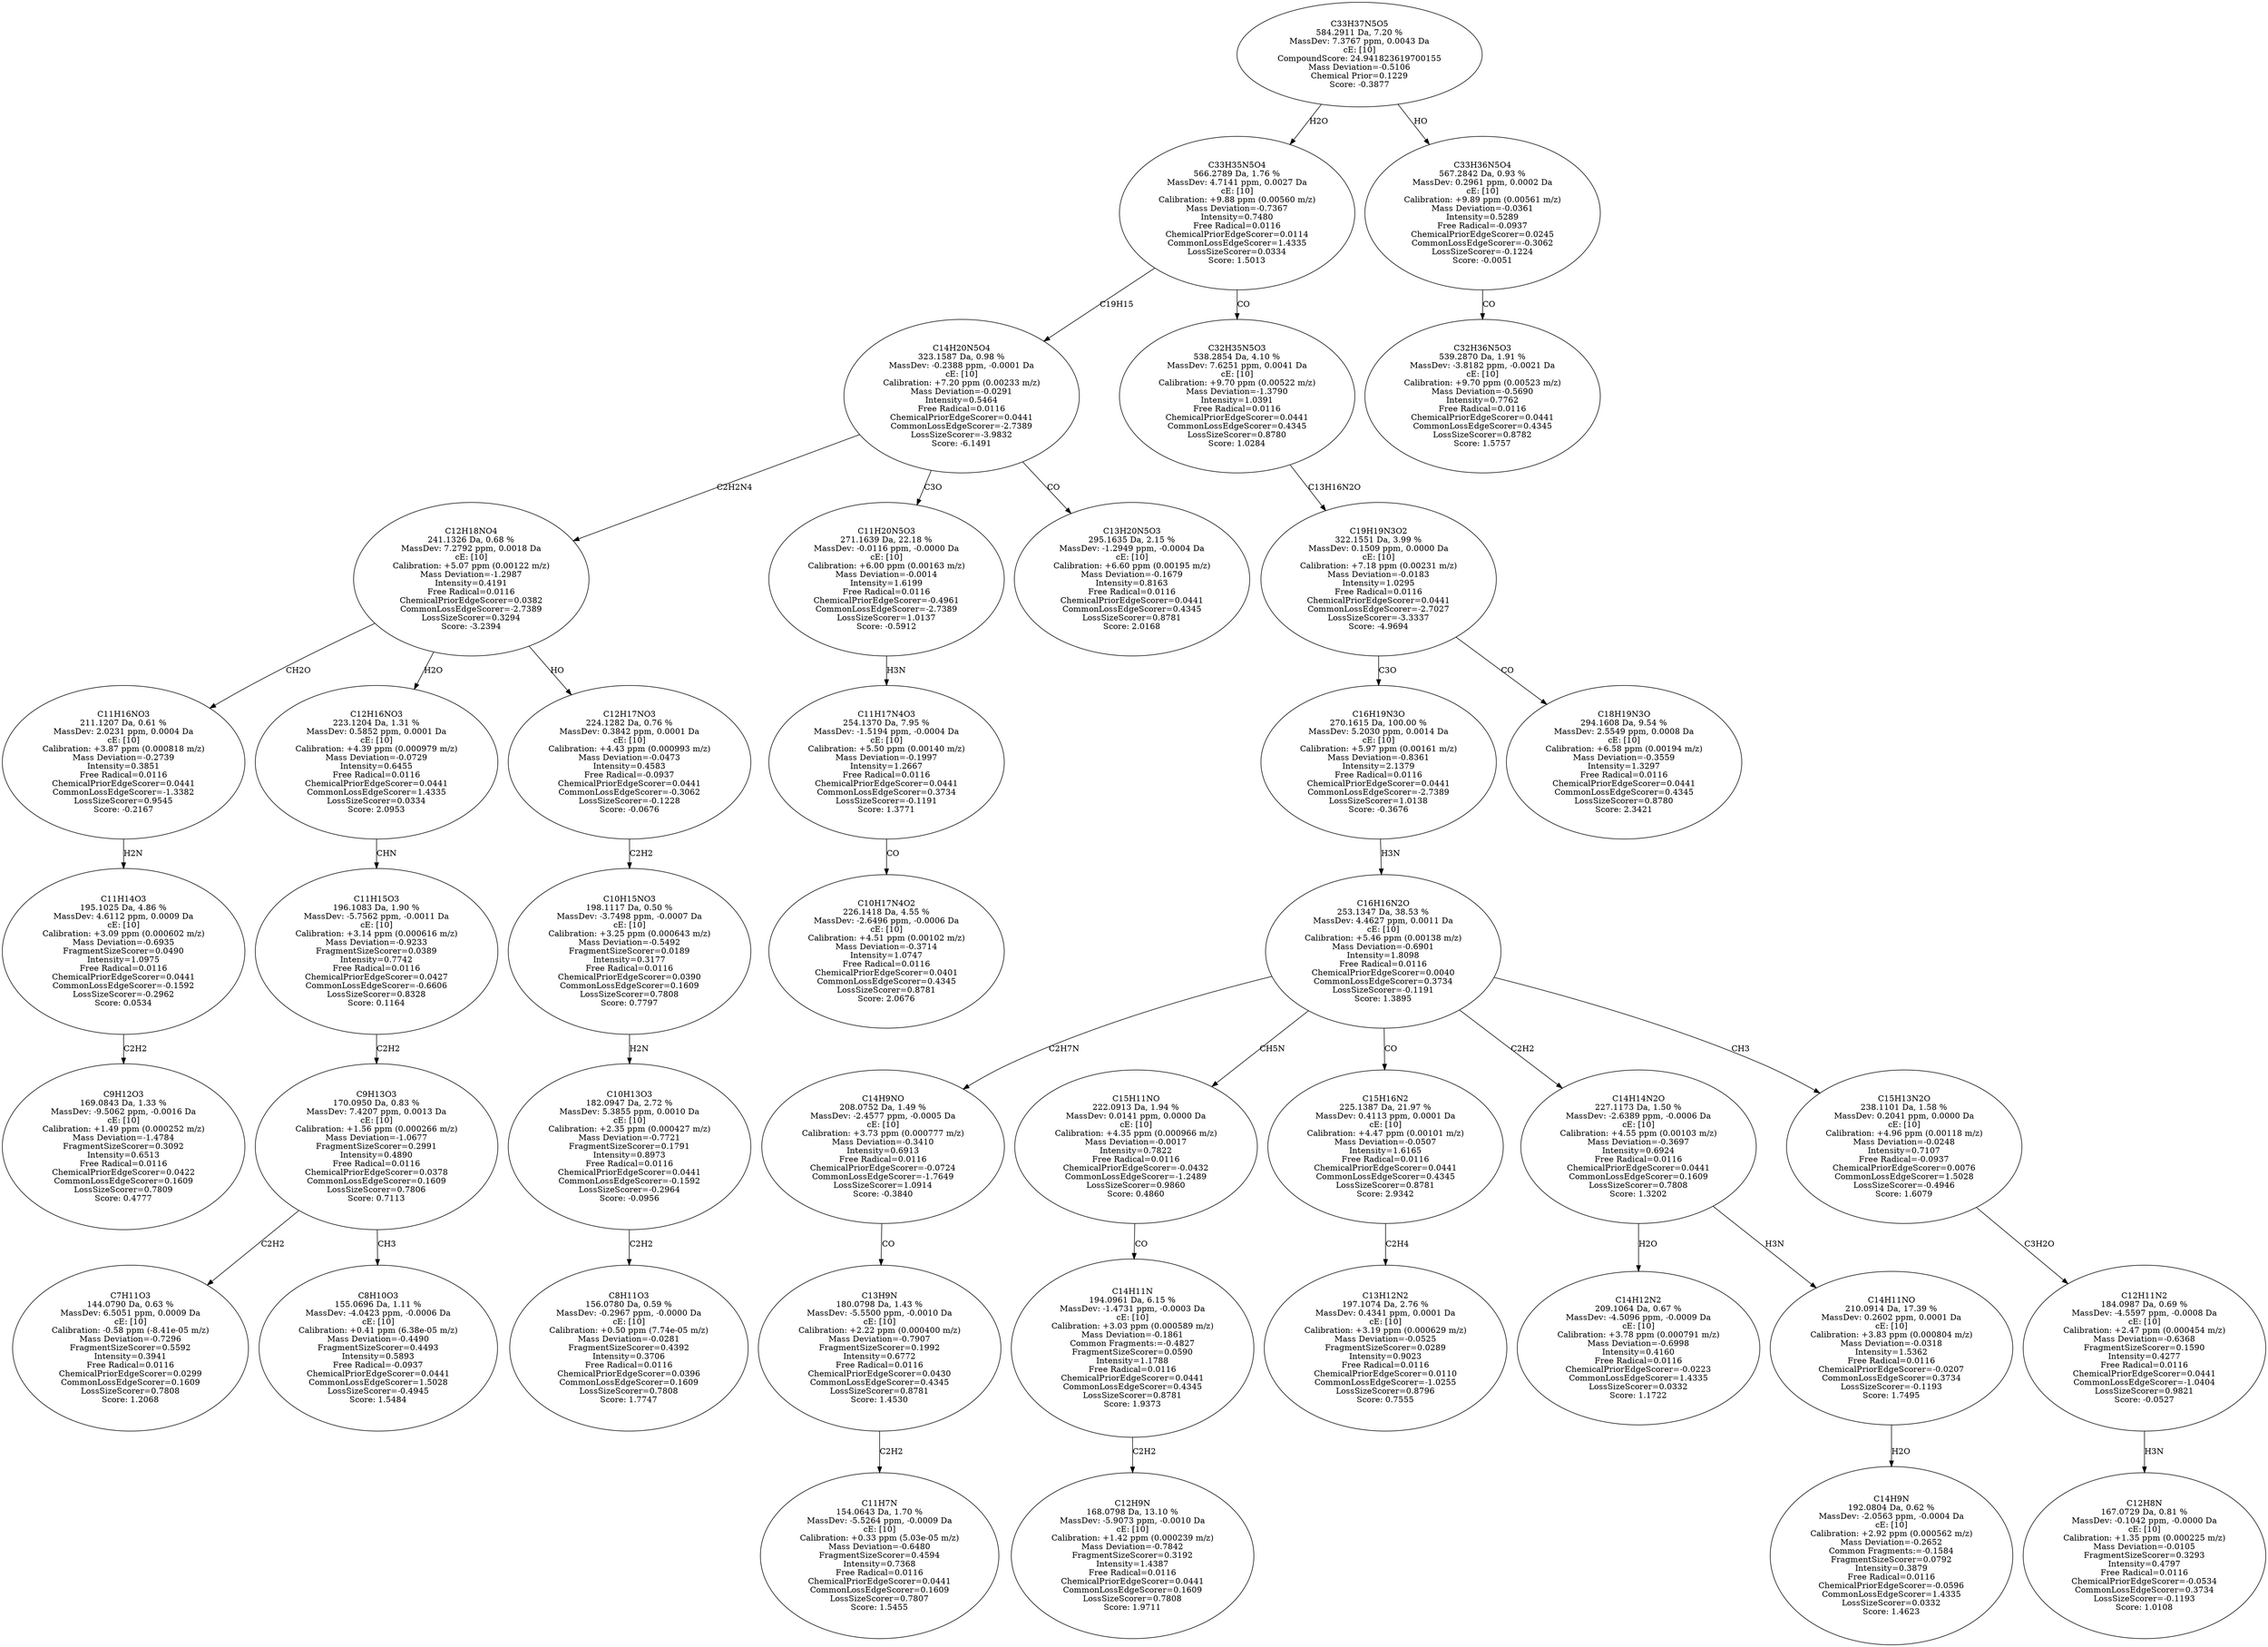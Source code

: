 strict digraph {
v1 [label="C9H12O3\n169.0843 Da, 1.33 %\nMassDev: -9.5062 ppm, -0.0016 Da\ncE: [10]\nCalibration: +1.49 ppm (0.000252 m/z)\nMass Deviation=-1.4784\nFragmentSizeScorer=0.3092\nIntensity=0.6513\nFree Radical=0.0116\nChemicalPriorEdgeScorer=0.0422\nCommonLossEdgeScorer=0.1609\nLossSizeScorer=0.7809\nScore: 0.4777"];
v2 [label="C11H14O3\n195.1025 Da, 4.86 %\nMassDev: 4.6112 ppm, 0.0009 Da\ncE: [10]\nCalibration: +3.09 ppm (0.000602 m/z)\nMass Deviation=-0.6935\nFragmentSizeScorer=0.0490\nIntensity=1.0975\nFree Radical=0.0116\nChemicalPriorEdgeScorer=0.0441\nCommonLossEdgeScorer=-0.1592\nLossSizeScorer=-0.2962\nScore: 0.0534"];
v3 [label="C11H16NO3\n211.1207 Da, 0.61 %\nMassDev: 2.0231 ppm, 0.0004 Da\ncE: [10]\nCalibration: +3.87 ppm (0.000818 m/z)\nMass Deviation=-0.2739\nIntensity=0.3851\nFree Radical=0.0116\nChemicalPriorEdgeScorer=0.0441\nCommonLossEdgeScorer=-1.3382\nLossSizeScorer=0.9545\nScore: -0.2167"];
v4 [label="C7H11O3\n144.0790 Da, 0.63 %\nMassDev: 6.5051 ppm, 0.0009 Da\ncE: [10]\nCalibration: -0.58 ppm (-8.41e-05 m/z)\nMass Deviation=-0.7296\nFragmentSizeScorer=0.5592\nIntensity=0.3941\nFree Radical=0.0116\nChemicalPriorEdgeScorer=0.0299\nCommonLossEdgeScorer=0.1609\nLossSizeScorer=0.7808\nScore: 1.2068"];
v5 [label="C8H10O3\n155.0696 Da, 1.11 %\nMassDev: -4.0423 ppm, -0.0006 Da\ncE: [10]\nCalibration: +0.41 ppm (6.38e-05 m/z)\nMass Deviation=-0.4490\nFragmentSizeScorer=0.4493\nIntensity=0.5893\nFree Radical=-0.0937\nChemicalPriorEdgeScorer=0.0441\nCommonLossEdgeScorer=1.5028\nLossSizeScorer=-0.4945\nScore: 1.5484"];
v6 [label="C9H13O3\n170.0950 Da, 0.83 %\nMassDev: 7.4207 ppm, 0.0013 Da\ncE: [10]\nCalibration: +1.56 ppm (0.000266 m/z)\nMass Deviation=-1.0677\nFragmentSizeScorer=0.2991\nIntensity=0.4890\nFree Radical=0.0116\nChemicalPriorEdgeScorer=0.0378\nCommonLossEdgeScorer=0.1609\nLossSizeScorer=0.7806\nScore: 0.7113"];
v7 [label="C11H15O3\n196.1083 Da, 1.90 %\nMassDev: -5.7562 ppm, -0.0011 Da\ncE: [10]\nCalibration: +3.14 ppm (0.000616 m/z)\nMass Deviation=-0.9233\nFragmentSizeScorer=0.0389\nIntensity=0.7742\nFree Radical=0.0116\nChemicalPriorEdgeScorer=0.0427\nCommonLossEdgeScorer=-0.6606\nLossSizeScorer=0.8328\nScore: 0.1164"];
v8 [label="C12H16NO3\n223.1204 Da, 1.31 %\nMassDev: 0.5852 ppm, 0.0001 Da\ncE: [10]\nCalibration: +4.39 ppm (0.000979 m/z)\nMass Deviation=-0.0729\nIntensity=0.6455\nFree Radical=0.0116\nChemicalPriorEdgeScorer=0.0441\nCommonLossEdgeScorer=1.4335\nLossSizeScorer=0.0334\nScore: 2.0953"];
v9 [label="C8H11O3\n156.0780 Da, 0.59 %\nMassDev: -0.2967 ppm, -0.0000 Da\ncE: [10]\nCalibration: +0.50 ppm (7.74e-05 m/z)\nMass Deviation=-0.0281\nFragmentSizeScorer=0.4392\nIntensity=0.3706\nFree Radical=0.0116\nChemicalPriorEdgeScorer=0.0396\nCommonLossEdgeScorer=0.1609\nLossSizeScorer=0.7808\nScore: 1.7747"];
v10 [label="C10H13O3\n182.0947 Da, 2.72 %\nMassDev: 5.3855 ppm, 0.0010 Da\ncE: [10]\nCalibration: +2.35 ppm (0.000427 m/z)\nMass Deviation=-0.7721\nFragmentSizeScorer=0.1791\nIntensity=0.8973\nFree Radical=0.0116\nChemicalPriorEdgeScorer=0.0441\nCommonLossEdgeScorer=-0.1592\nLossSizeScorer=-0.2964\nScore: -0.0956"];
v11 [label="C10H15NO3\n198.1117 Da, 0.50 %\nMassDev: -3.7498 ppm, -0.0007 Da\ncE: [10]\nCalibration: +3.25 ppm (0.000643 m/z)\nMass Deviation=-0.5492\nFragmentSizeScorer=0.0189\nIntensity=0.3177\nFree Radical=0.0116\nChemicalPriorEdgeScorer=0.0390\nCommonLossEdgeScorer=0.1609\nLossSizeScorer=0.7808\nScore: 0.7797"];
v12 [label="C12H17NO3\n224.1282 Da, 0.76 %\nMassDev: 0.3842 ppm, 0.0001 Da\ncE: [10]\nCalibration: +4.43 ppm (0.000993 m/z)\nMass Deviation=-0.0473\nIntensity=0.4583\nFree Radical=-0.0937\nChemicalPriorEdgeScorer=0.0441\nCommonLossEdgeScorer=-0.3062\nLossSizeScorer=-0.1228\nScore: -0.0676"];
v13 [label="C12H18NO4\n241.1326 Da, 0.68 %\nMassDev: 7.2792 ppm, 0.0018 Da\ncE: [10]\nCalibration: +5.07 ppm (0.00122 m/z)\nMass Deviation=-1.2987\nIntensity=0.4191\nFree Radical=0.0116\nChemicalPriorEdgeScorer=0.0382\nCommonLossEdgeScorer=-2.7389\nLossSizeScorer=0.3294\nScore: -3.2394"];
v14 [label="C10H17N4O2\n226.1418 Da, 4.55 %\nMassDev: -2.6496 ppm, -0.0006 Da\ncE: [10]\nCalibration: +4.51 ppm (0.00102 m/z)\nMass Deviation=-0.3714\nIntensity=1.0747\nFree Radical=0.0116\nChemicalPriorEdgeScorer=0.0401\nCommonLossEdgeScorer=0.4345\nLossSizeScorer=0.8781\nScore: 2.0676"];
v15 [label="C11H17N4O3\n254.1370 Da, 7.95 %\nMassDev: -1.5194 ppm, -0.0004 Da\ncE: [10]\nCalibration: +5.50 ppm (0.00140 m/z)\nMass Deviation=-0.1997\nIntensity=1.2667\nFree Radical=0.0116\nChemicalPriorEdgeScorer=0.0441\nCommonLossEdgeScorer=0.3734\nLossSizeScorer=-0.1191\nScore: 1.3771"];
v16 [label="C11H20N5O3\n271.1639 Da, 22.18 %\nMassDev: -0.0116 ppm, -0.0000 Da\ncE: [10]\nCalibration: +6.00 ppm (0.00163 m/z)\nMass Deviation=-0.0014\nIntensity=1.6199\nFree Radical=0.0116\nChemicalPriorEdgeScorer=-0.4961\nCommonLossEdgeScorer=-2.7389\nLossSizeScorer=1.0137\nScore: -0.5912"];
v17 [label="C13H20N5O3\n295.1635 Da, 2.15 %\nMassDev: -1.2949 ppm, -0.0004 Da\ncE: [10]\nCalibration: +6.60 ppm (0.00195 m/z)\nMass Deviation=-0.1679\nIntensity=0.8163\nFree Radical=0.0116\nChemicalPriorEdgeScorer=0.0441\nCommonLossEdgeScorer=0.4345\nLossSizeScorer=0.8781\nScore: 2.0168"];
v18 [label="C14H20N5O4\n323.1587 Da, 0.98 %\nMassDev: -0.2388 ppm, -0.0001 Da\ncE: [10]\nCalibration: +7.20 ppm (0.00233 m/z)\nMass Deviation=-0.0291\nIntensity=0.5464\nFree Radical=0.0116\nChemicalPriorEdgeScorer=0.0441\nCommonLossEdgeScorer=-2.7389\nLossSizeScorer=-3.9832\nScore: -6.1491"];
v19 [label="C11H7N\n154.0643 Da, 1.70 %\nMassDev: -5.5264 ppm, -0.0009 Da\ncE: [10]\nCalibration: +0.33 ppm (5.03e-05 m/z)\nMass Deviation=-0.6480\nFragmentSizeScorer=0.4594\nIntensity=0.7368\nFree Radical=0.0116\nChemicalPriorEdgeScorer=0.0441\nCommonLossEdgeScorer=0.1609\nLossSizeScorer=0.7807\nScore: 1.5455"];
v20 [label="C13H9N\n180.0798 Da, 1.43 %\nMassDev: -5.5500 ppm, -0.0010 Da\ncE: [10]\nCalibration: +2.22 ppm (0.000400 m/z)\nMass Deviation=-0.7907\nFragmentSizeScorer=0.1992\nIntensity=0.6772\nFree Radical=0.0116\nChemicalPriorEdgeScorer=0.0430\nCommonLossEdgeScorer=0.4345\nLossSizeScorer=0.8781\nScore: 1.4530"];
v21 [label="C14H9NO\n208.0752 Da, 1.49 %\nMassDev: -2.4577 ppm, -0.0005 Da\ncE: [10]\nCalibration: +3.73 ppm (0.000777 m/z)\nMass Deviation=-0.3410\nIntensity=0.6913\nFree Radical=0.0116\nChemicalPriorEdgeScorer=-0.0724\nCommonLossEdgeScorer=-1.7649\nLossSizeScorer=1.0914\nScore: -0.3840"];
v22 [label="C12H9N\n168.0798 Da, 13.10 %\nMassDev: -5.9073 ppm, -0.0010 Da\ncE: [10]\nCalibration: +1.42 ppm (0.000239 m/z)\nMass Deviation=-0.7842\nFragmentSizeScorer=0.3192\nIntensity=1.4387\nFree Radical=0.0116\nChemicalPriorEdgeScorer=0.0441\nCommonLossEdgeScorer=0.1609\nLossSizeScorer=0.7808\nScore: 1.9711"];
v23 [label="C14H11N\n194.0961 Da, 6.15 %\nMassDev: -1.4731 ppm, -0.0003 Da\ncE: [10]\nCalibration: +3.03 ppm (0.000589 m/z)\nMass Deviation=-0.1861\nCommon Fragments:=-0.4827\nFragmentSizeScorer=0.0590\nIntensity=1.1788\nFree Radical=0.0116\nChemicalPriorEdgeScorer=0.0441\nCommonLossEdgeScorer=0.4345\nLossSizeScorer=0.8781\nScore: 1.9373"];
v24 [label="C15H11NO\n222.0913 Da, 1.94 %\nMassDev: 0.0141 ppm, 0.0000 Da\ncE: [10]\nCalibration: +4.35 ppm (0.000966 m/z)\nMass Deviation=-0.0017\nIntensity=0.7822\nFree Radical=0.0116\nChemicalPriorEdgeScorer=-0.0432\nCommonLossEdgeScorer=-1.2489\nLossSizeScorer=0.9860\nScore: 0.4860"];
v25 [label="C13H12N2\n197.1074 Da, 2.76 %\nMassDev: 0.4341 ppm, 0.0001 Da\ncE: [10]\nCalibration: +3.19 ppm (0.000629 m/z)\nMass Deviation=-0.0525\nFragmentSizeScorer=0.0289\nIntensity=0.9023\nFree Radical=0.0116\nChemicalPriorEdgeScorer=0.0110\nCommonLossEdgeScorer=-1.0255\nLossSizeScorer=0.8796\nScore: 0.7555"];
v26 [label="C15H16N2\n225.1387 Da, 21.97 %\nMassDev: 0.4113 ppm, 0.0001 Da\ncE: [10]\nCalibration: +4.47 ppm (0.00101 m/z)\nMass Deviation=-0.0507\nIntensity=1.6165\nFree Radical=0.0116\nChemicalPriorEdgeScorer=0.0441\nCommonLossEdgeScorer=0.4345\nLossSizeScorer=0.8781\nScore: 2.9342"];
v27 [label="C14H12N2\n209.1064 Da, 0.67 %\nMassDev: -4.5096 ppm, -0.0009 Da\ncE: [10]\nCalibration: +3.78 ppm (0.000791 m/z)\nMass Deviation=-0.6998\nIntensity=0.4160\nFree Radical=0.0116\nChemicalPriorEdgeScorer=-0.0223\nCommonLossEdgeScorer=1.4335\nLossSizeScorer=0.0332\nScore: 1.1722"];
v28 [label="C14H9N\n192.0804 Da, 0.62 %\nMassDev: -2.0563 ppm, -0.0004 Da\ncE: [10]\nCalibration: +2.92 ppm (0.000562 m/z)\nMass Deviation=-0.2652\nCommon Fragments:=-0.1584\nFragmentSizeScorer=0.0792\nIntensity=0.3879\nFree Radical=0.0116\nChemicalPriorEdgeScorer=-0.0596\nCommonLossEdgeScorer=1.4335\nLossSizeScorer=0.0332\nScore: 1.4623"];
v29 [label="C14H11NO\n210.0914 Da, 17.39 %\nMassDev: 0.2602 ppm, 0.0001 Da\ncE: [10]\nCalibration: +3.83 ppm (0.000804 m/z)\nMass Deviation=-0.0318\nIntensity=1.5362\nFree Radical=0.0116\nChemicalPriorEdgeScorer=-0.0207\nCommonLossEdgeScorer=0.3734\nLossSizeScorer=-0.1193\nScore: 1.7495"];
v30 [label="C14H14N2O\n227.1173 Da, 1.50 %\nMassDev: -2.6389 ppm, -0.0006 Da\ncE: [10]\nCalibration: +4.55 ppm (0.00103 m/z)\nMass Deviation=-0.3697\nIntensity=0.6924\nFree Radical=0.0116\nChemicalPriorEdgeScorer=0.0441\nCommonLossEdgeScorer=0.1609\nLossSizeScorer=0.7808\nScore: 1.3202"];
v31 [label="C12H8N\n167.0729 Da, 0.81 %\nMassDev: -0.1042 ppm, -0.0000 Da\ncE: [10]\nCalibration: +1.35 ppm (0.000225 m/z)\nMass Deviation=-0.0105\nFragmentSizeScorer=0.3293\nIntensity=0.4797\nFree Radical=0.0116\nChemicalPriorEdgeScorer=-0.0534\nCommonLossEdgeScorer=0.3734\nLossSizeScorer=-0.1193\nScore: 1.0108"];
v32 [label="C12H11N2\n184.0987 Da, 0.69 %\nMassDev: -4.5597 ppm, -0.0008 Da\ncE: [10]\nCalibration: +2.47 ppm (0.000454 m/z)\nMass Deviation=-0.6368\nFragmentSizeScorer=0.1590\nIntensity=0.4277\nFree Radical=0.0116\nChemicalPriorEdgeScorer=0.0441\nCommonLossEdgeScorer=-1.0404\nLossSizeScorer=0.9821\nScore: -0.0527"];
v33 [label="C15H13N2O\n238.1101 Da, 1.58 %\nMassDev: 0.2041 ppm, 0.0000 Da\ncE: [10]\nCalibration: +4.96 ppm (0.00118 m/z)\nMass Deviation=-0.0248\nIntensity=0.7107\nFree Radical=-0.0937\nChemicalPriorEdgeScorer=0.0076\nCommonLossEdgeScorer=1.5028\nLossSizeScorer=-0.4946\nScore: 1.6079"];
v34 [label="C16H16N2O\n253.1347 Da, 38.53 %\nMassDev: 4.4627 ppm, 0.0011 Da\ncE: [10]\nCalibration: +5.46 ppm (0.00138 m/z)\nMass Deviation=-0.6901\nIntensity=1.8098\nFree Radical=0.0116\nChemicalPriorEdgeScorer=0.0040\nCommonLossEdgeScorer=0.3734\nLossSizeScorer=-0.1191\nScore: 1.3895"];
v35 [label="C16H19N3O\n270.1615 Da, 100.00 %\nMassDev: 5.2030 ppm, 0.0014 Da\ncE: [10]\nCalibration: +5.97 ppm (0.00161 m/z)\nMass Deviation=-0.8361\nIntensity=2.1379\nFree Radical=0.0116\nChemicalPriorEdgeScorer=0.0441\nCommonLossEdgeScorer=-2.7389\nLossSizeScorer=1.0138\nScore: -0.3676"];
v36 [label="C18H19N3O\n294.1608 Da, 9.54 %\nMassDev: 2.5549 ppm, 0.0008 Da\ncE: [10]\nCalibration: +6.58 ppm (0.00194 m/z)\nMass Deviation=-0.3559\nIntensity=1.3297\nFree Radical=0.0116\nChemicalPriorEdgeScorer=0.0441\nCommonLossEdgeScorer=0.4345\nLossSizeScorer=0.8780\nScore: 2.3421"];
v37 [label="C19H19N3O2\n322.1551 Da, 3.99 %\nMassDev: 0.1509 ppm, 0.0000 Da\ncE: [10]\nCalibration: +7.18 ppm (0.00231 m/z)\nMass Deviation=-0.0183\nIntensity=1.0295\nFree Radical=0.0116\nChemicalPriorEdgeScorer=0.0441\nCommonLossEdgeScorer=-2.7027\nLossSizeScorer=-3.3337\nScore: -4.9694"];
v38 [label="C32H35N5O3\n538.2854 Da, 4.10 %\nMassDev: 7.6251 ppm, 0.0041 Da\ncE: [10]\nCalibration: +9.70 ppm (0.00522 m/z)\nMass Deviation=-1.3790\nIntensity=1.0391\nFree Radical=0.0116\nChemicalPriorEdgeScorer=0.0441\nCommonLossEdgeScorer=0.4345\nLossSizeScorer=0.8780\nScore: 1.0284"];
v39 [label="C33H35N5O4\n566.2789 Da, 1.76 %\nMassDev: 4.7141 ppm, 0.0027 Da\ncE: [10]\nCalibration: +9.88 ppm (0.00560 m/z)\nMass Deviation=-0.7367\nIntensity=0.7480\nFree Radical=0.0116\nChemicalPriorEdgeScorer=0.0114\nCommonLossEdgeScorer=1.4335\nLossSizeScorer=0.0334\nScore: 1.5013"];
v40 [label="C32H36N5O3\n539.2870 Da, 1.91 %\nMassDev: -3.8182 ppm, -0.0021 Da\ncE: [10]\nCalibration: +9.70 ppm (0.00523 m/z)\nMass Deviation=-0.5690\nIntensity=0.7762\nFree Radical=0.0116\nChemicalPriorEdgeScorer=0.0441\nCommonLossEdgeScorer=0.4345\nLossSizeScorer=0.8782\nScore: 1.5757"];
v41 [label="C33H36N5O4\n567.2842 Da, 0.93 %\nMassDev: 0.2961 ppm, 0.0002 Da\ncE: [10]\nCalibration: +9.89 ppm (0.00561 m/z)\nMass Deviation=-0.0361\nIntensity=0.5289\nFree Radical=-0.0937\nChemicalPriorEdgeScorer=0.0245\nCommonLossEdgeScorer=-0.3062\nLossSizeScorer=-0.1224\nScore: -0.0051"];
v42 [label="C33H37N5O5\n584.2911 Da, 7.20 %\nMassDev: 7.3767 ppm, 0.0043 Da\ncE: [10]\nCompoundScore: 24.941823619700155\nMass Deviation=-0.5106\nChemical Prior=0.1229\nScore: -0.3877"];
v2 -> v1 [label="C2H2"];
v3 -> v2 [label="H2N"];
v13 -> v3 [label="CH2O"];
v6 -> v4 [label="C2H2"];
v6 -> v5 [label="CH3"];
v7 -> v6 [label="C2H2"];
v8 -> v7 [label="CHN"];
v13 -> v8 [label="H2O"];
v10 -> v9 [label="C2H2"];
v11 -> v10 [label="H2N"];
v12 -> v11 [label="C2H2"];
v13 -> v12 [label="HO"];
v18 -> v13 [label="C2H2N4"];
v15 -> v14 [label="CO"];
v16 -> v15 [label="H3N"];
v18 -> v16 [label="C3O"];
v18 -> v17 [label="CO"];
v39 -> v18 [label="C19H15"];
v20 -> v19 [label="C2H2"];
v21 -> v20 [label="CO"];
v34 -> v21 [label="C2H7N"];
v23 -> v22 [label="C2H2"];
v24 -> v23 [label="CO"];
v34 -> v24 [label="CH5N"];
v26 -> v25 [label="C2H4"];
v34 -> v26 [label="CO"];
v30 -> v27 [label="H2O"];
v29 -> v28 [label="H2O"];
v30 -> v29 [label="H3N"];
v34 -> v30 [label="C2H2"];
v32 -> v31 [label="H3N"];
v33 -> v32 [label="C3H2O"];
v34 -> v33 [label="CH3"];
v35 -> v34 [label="H3N"];
v37 -> v35 [label="C3O"];
v37 -> v36 [label="CO"];
v38 -> v37 [label="C13H16N2O"];
v39 -> v38 [label="CO"];
v42 -> v39 [label="H2O"];
v41 -> v40 [label="CO"];
v42 -> v41 [label="HO"];
}